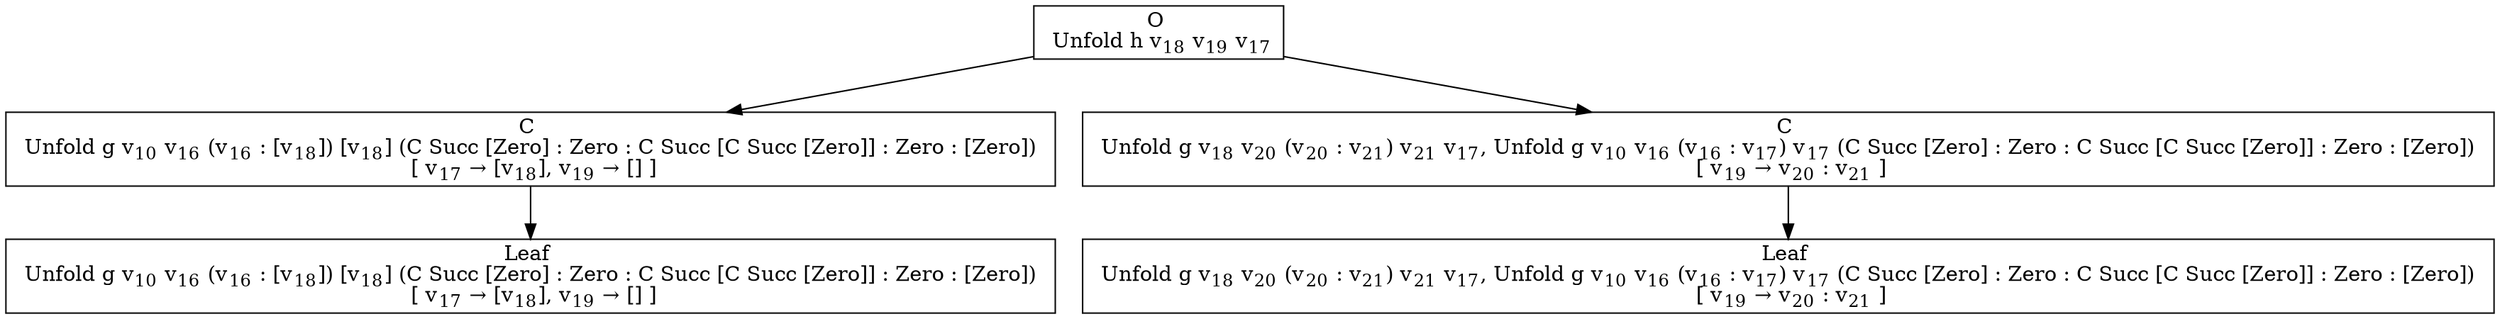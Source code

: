 digraph {
    graph [rankdir=TB
          ,bgcolor=transparent];
    node [shape=box
         ,fillcolor=white
         ,style=filled];
    0 [label=<O <BR/> Unfold h v<SUB>18</SUB> v<SUB>19</SUB> v<SUB>17</SUB>>];
    1 [label=<C <BR/> Unfold g v<SUB>10</SUB> v<SUB>16</SUB> (v<SUB>16</SUB> : [v<SUB>18</SUB>]) [v<SUB>18</SUB>] (C Succ [Zero] : Zero : C Succ [C Succ [Zero]] : Zero : [Zero]) <BR/>  [ v<SUB>17</SUB> &rarr; [v<SUB>18</SUB>], v<SUB>19</SUB> &rarr; [] ] >];
    2 [label=<C <BR/> Unfold g v<SUB>18</SUB> v<SUB>20</SUB> (v<SUB>20</SUB> : v<SUB>21</SUB>) v<SUB>21</SUB> v<SUB>17</SUB>, Unfold g v<SUB>10</SUB> v<SUB>16</SUB> (v<SUB>16</SUB> : v<SUB>17</SUB>) v<SUB>17</SUB> (C Succ [Zero] : Zero : C Succ [C Succ [Zero]] : Zero : [Zero]) <BR/>  [ v<SUB>19</SUB> &rarr; v<SUB>20</SUB> : v<SUB>21</SUB> ] >];
    3 [label=<Leaf <BR/> Unfold g v<SUB>10</SUB> v<SUB>16</SUB> (v<SUB>16</SUB> : [v<SUB>18</SUB>]) [v<SUB>18</SUB>] (C Succ [Zero] : Zero : C Succ [C Succ [Zero]] : Zero : [Zero]) <BR/>  [ v<SUB>17</SUB> &rarr; [v<SUB>18</SUB>], v<SUB>19</SUB> &rarr; [] ] >];
    4 [label=<Leaf <BR/> Unfold g v<SUB>18</SUB> v<SUB>20</SUB> (v<SUB>20</SUB> : v<SUB>21</SUB>) v<SUB>21</SUB> v<SUB>17</SUB>, Unfold g v<SUB>10</SUB> v<SUB>16</SUB> (v<SUB>16</SUB> : v<SUB>17</SUB>) v<SUB>17</SUB> (C Succ [Zero] : Zero : C Succ [C Succ [Zero]] : Zero : [Zero]) <BR/>  [ v<SUB>19</SUB> &rarr; v<SUB>20</SUB> : v<SUB>21</SUB> ] >];
    0 -> 1 [label=""];
    0 -> 2 [label=""];
    1 -> 3 [label=""];
    2 -> 4 [label=""];
}